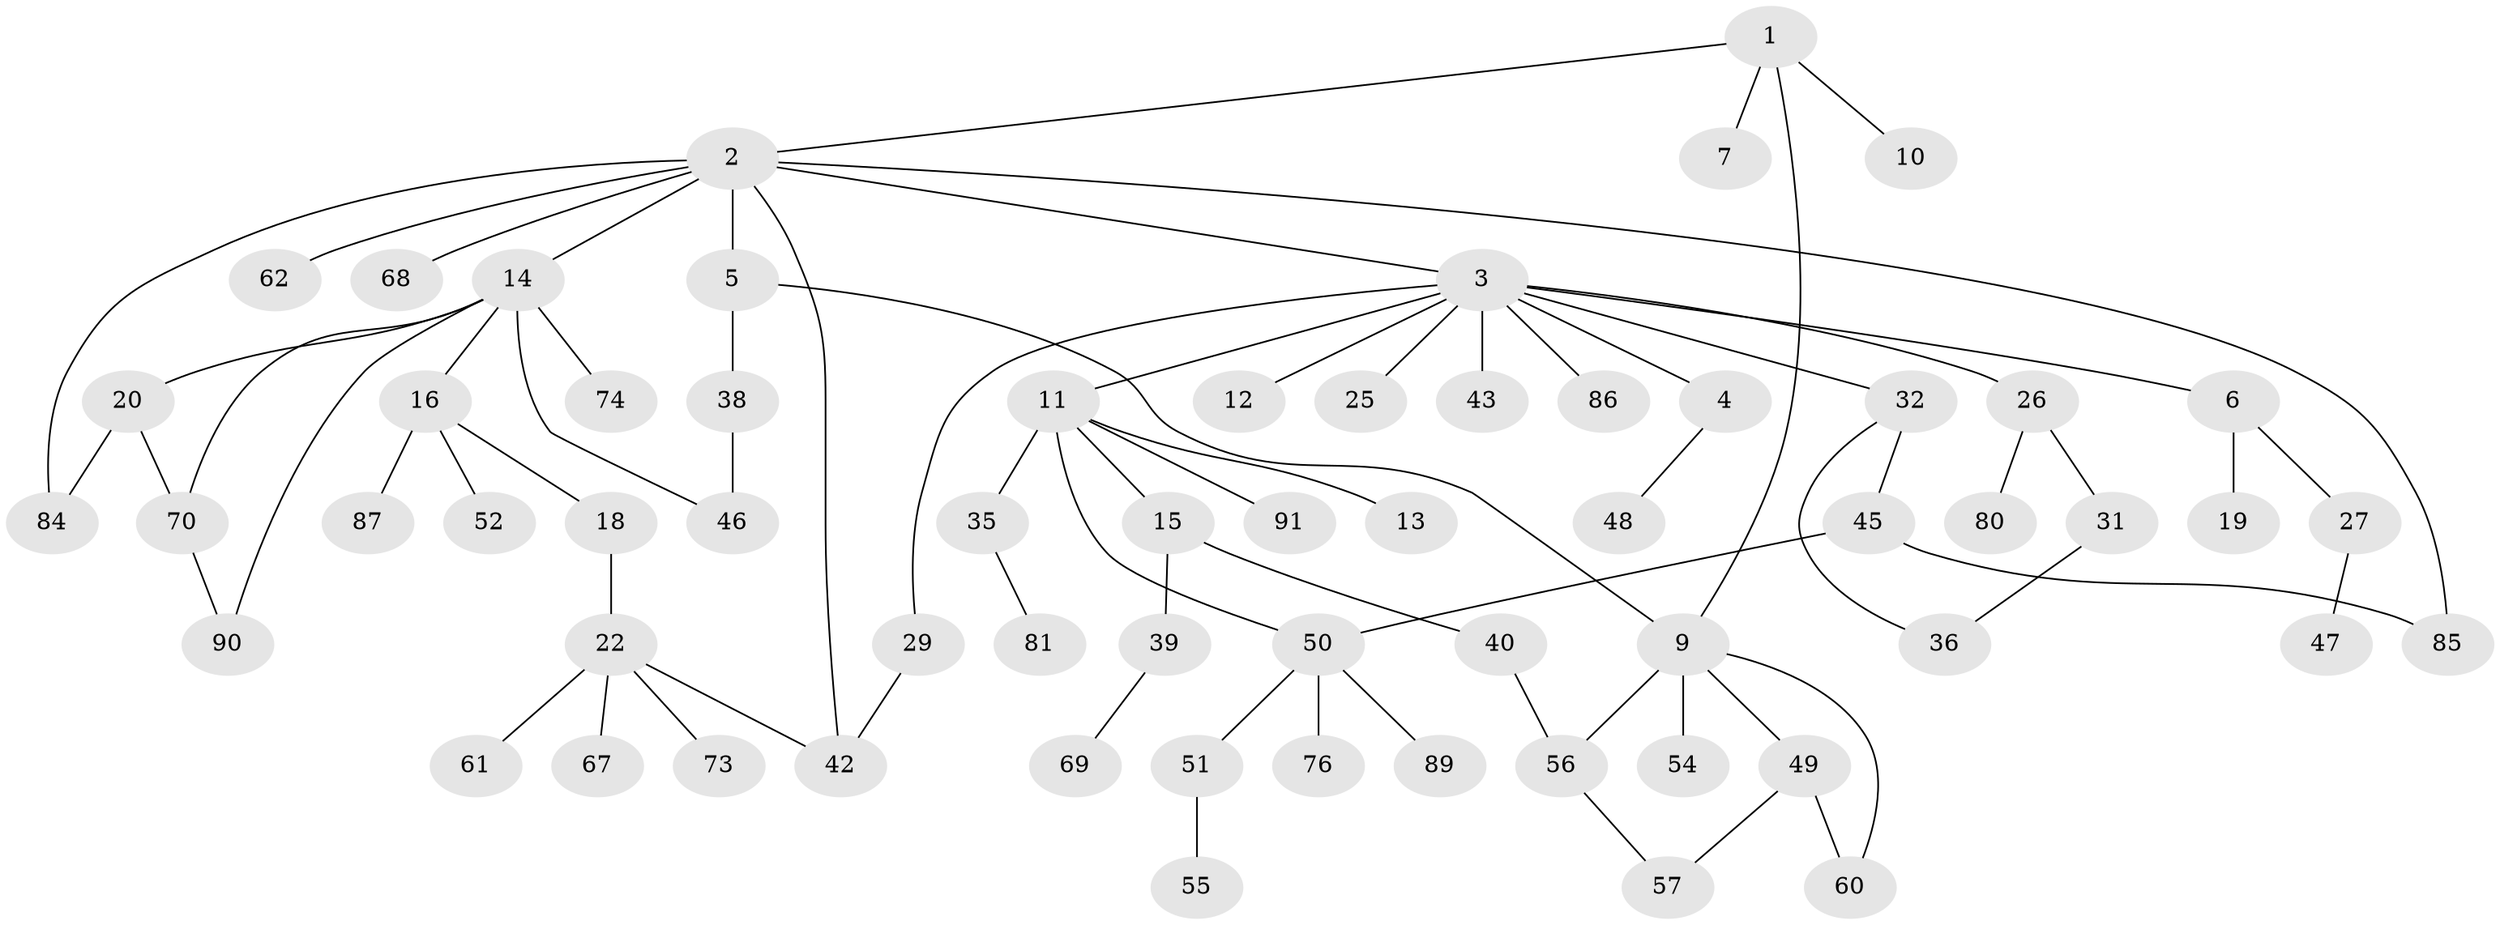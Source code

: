 // Generated by graph-tools (version 1.1) at 2025/23/03/03/25 07:23:32]
// undirected, 63 vertices, 75 edges
graph export_dot {
graph [start="1"]
  node [color=gray90,style=filled];
  1 [super="+71"];
  2 [super="+92"];
  3 [super="+23"];
  4 [super="+8"];
  5;
  6 [super="+44"];
  7 [super="+30"];
  9 [super="+37"];
  10 [super="+63"];
  11 [super="+28"];
  12;
  13;
  14 [super="+65"];
  15 [super="+17"];
  16 [super="+34"];
  18;
  19 [super="+21"];
  20 [super="+83"];
  22 [super="+24"];
  25;
  26 [super="+33"];
  27;
  29 [super="+59"];
  31;
  32 [super="+77"];
  35;
  36 [super="+72"];
  38 [super="+75"];
  39 [super="+41"];
  40;
  42;
  43;
  45 [super="+58"];
  46;
  47 [super="+53"];
  48;
  49 [super="+78"];
  50 [super="+79"];
  51;
  52;
  54;
  55;
  56 [super="+66"];
  57 [super="+88"];
  60;
  61 [super="+64"];
  62;
  67;
  68 [super="+82"];
  69;
  70;
  73;
  74;
  76;
  80;
  81 [super="+93"];
  84;
  85;
  86;
  87;
  89;
  90;
  91;
  1 -- 2;
  1 -- 7;
  1 -- 10;
  1 -- 9;
  2 -- 3;
  2 -- 5;
  2 -- 14;
  2 -- 62;
  2 -- 68;
  2 -- 84;
  2 -- 85;
  2 -- 42;
  3 -- 4;
  3 -- 6;
  3 -- 11;
  3 -- 12;
  3 -- 26;
  3 -- 29;
  3 -- 32;
  3 -- 43;
  3 -- 25;
  3 -- 86;
  4 -- 48;
  5 -- 9;
  5 -- 38;
  6 -- 19;
  6 -- 27;
  9 -- 49;
  9 -- 54;
  9 -- 56 [weight=2];
  9 -- 60;
  11 -- 13;
  11 -- 15;
  11 -- 35;
  11 -- 91;
  11 -- 50;
  14 -- 16;
  14 -- 20;
  14 -- 46;
  14 -- 90;
  14 -- 70;
  14 -- 74;
  15 -- 39;
  15 -- 40;
  16 -- 18;
  16 -- 52;
  16 -- 87;
  18 -- 22;
  20 -- 70;
  20 -- 84;
  22 -- 67;
  22 -- 73;
  22 -- 42;
  22 -- 61;
  26 -- 31;
  26 -- 80;
  27 -- 47;
  29 -- 42;
  31 -- 36;
  32 -- 36;
  32 -- 45;
  35 -- 81;
  38 -- 46;
  39 -- 69;
  40 -- 56;
  45 -- 85;
  45 -- 50;
  49 -- 57;
  49 -- 60;
  50 -- 51;
  50 -- 76;
  50 -- 89;
  51 -- 55;
  56 -- 57;
  70 -- 90;
}
